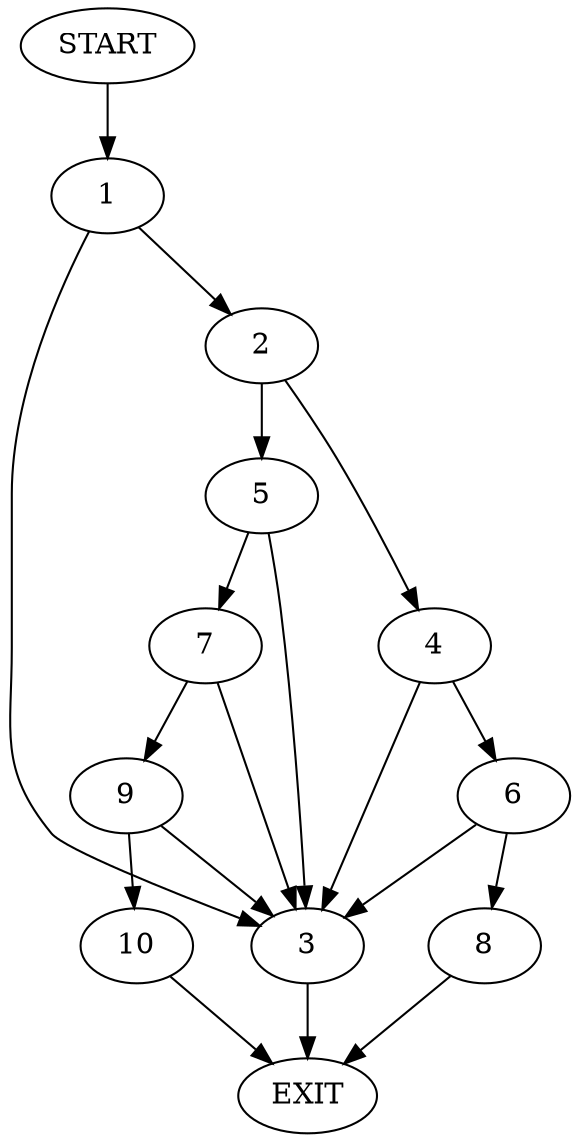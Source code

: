 digraph {
0 [label="START"]
11 [label="EXIT"]
0 -> 1
1 -> 2
1 -> 3
2 -> 4
2 -> 5
3 -> 11
4 -> 6
4 -> 3
5 -> 3
5 -> 7
6 -> 3
6 -> 8
8 -> 11
7 -> 3
7 -> 9
9 -> 10
9 -> 3
10 -> 11
}
